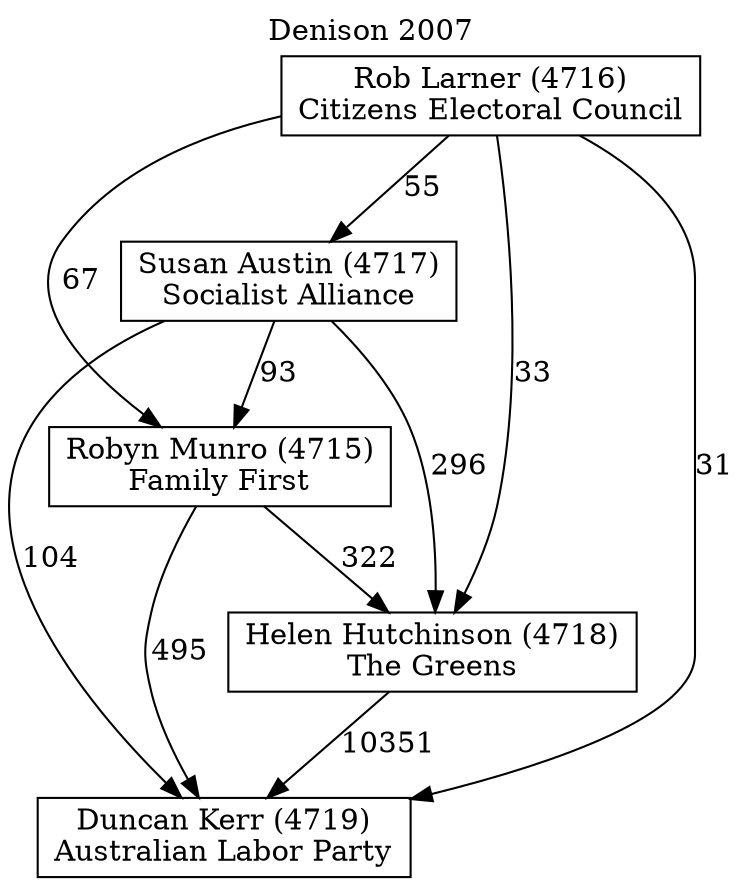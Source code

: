 // House preference flow
digraph "Duncan Kerr (4719)_Denison_2007" {
	graph [label="Denison 2007" labelloc=t mclimit=10]
	node [shape=box]
	"Duncan Kerr (4719)" [label="Duncan Kerr (4719)
Australian Labor Party"]
	"Helen Hutchinson (4718)" [label="Helen Hutchinson (4718)
The Greens"]
	"Rob Larner (4716)" [label="Rob Larner (4716)
Citizens Electoral Council"]
	"Robyn Munro (4715)" [label="Robyn Munro (4715)
Family First"]
	"Susan Austin (4717)" [label="Susan Austin (4717)
Socialist Alliance"]
	"Helen Hutchinson (4718)" -> "Duncan Kerr (4719)" [label=10351]
	"Rob Larner (4716)" -> "Duncan Kerr (4719)" [label=31]
	"Rob Larner (4716)" -> "Helen Hutchinson (4718)" [label=33]
	"Rob Larner (4716)" -> "Robyn Munro (4715)" [label=67]
	"Rob Larner (4716)" -> "Susan Austin (4717)" [label=55]
	"Robyn Munro (4715)" -> "Duncan Kerr (4719)" [label=495]
	"Robyn Munro (4715)" -> "Helen Hutchinson (4718)" [label=322]
	"Susan Austin (4717)" -> "Duncan Kerr (4719)" [label=104]
	"Susan Austin (4717)" -> "Helen Hutchinson (4718)" [label=296]
	"Susan Austin (4717)" -> "Robyn Munro (4715)" [label=93]
}
